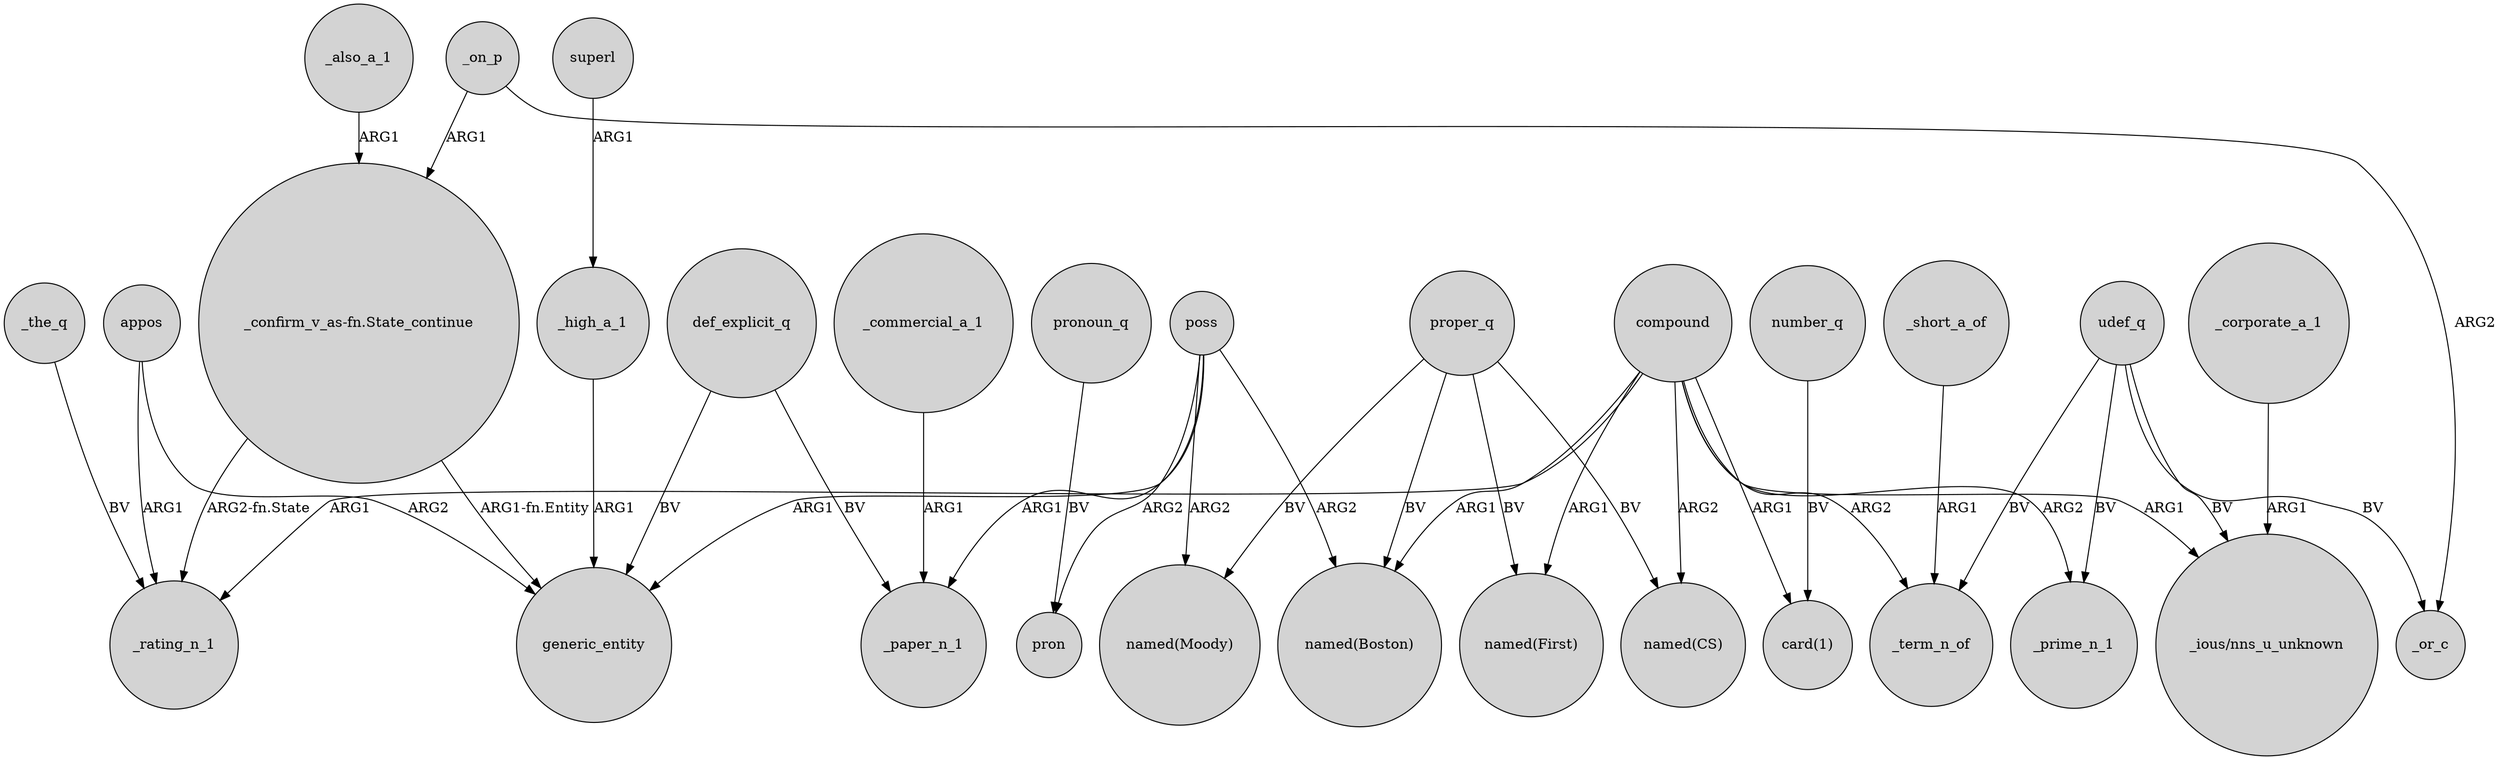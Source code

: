 digraph {
	node [shape=circle style=filled]
	udef_q -> _term_n_of [label=BV]
	poss -> _paper_n_1 [label=ARG1]
	appos -> _rating_n_1 [label=ARG1]
	def_explicit_q -> generic_entity [label=BV]
	compound -> _prime_n_1 [label=ARG2]
	number_q -> "card(1)" [label=BV]
	compound -> _term_n_of [label=ARG2]
	_high_a_1 -> generic_entity [label=ARG1]
	proper_q -> "named(First)" [label=BV]
	proper_q -> "named(Boston)" [label=BV]
	"_confirm_v_as-fn.State_continue" -> generic_entity [label="ARG1-fn.Entity"]
	def_explicit_q -> _paper_n_1 [label=BV]
	poss -> "named(Boston)" [label=ARG2]
	compound -> "named(Boston)" [label=ARG1]
	poss -> generic_entity [label=ARG1]
	udef_q -> _or_c [label=BV]
	pronoun_q -> pron [label=BV]
	poss -> pron [label=ARG2]
	poss -> "named(Moody)" [label=ARG2]
	appos -> generic_entity [label=ARG2]
	udef_q -> _prime_n_1 [label=BV]
	compound -> "named(CS)" [label=ARG2]
	_also_a_1 -> "_confirm_v_as-fn.State_continue" [label=ARG1]
	proper_q -> "named(Moody)" [label=BV]
	_the_q -> _rating_n_1 [label=BV]
	_on_p -> "_confirm_v_as-fn.State_continue" [label=ARG1]
	_short_a_of -> _term_n_of [label=ARG1]
	"_confirm_v_as-fn.State_continue" -> _rating_n_1 [label="ARG2-fn.State"]
	_on_p -> _or_c [label=ARG2]
	compound -> "_ious/nns_u_unknown" [label=ARG1]
	compound -> "card(1)" [label=ARG1]
	compound -> "named(First)" [label=ARG1]
	_commercial_a_1 -> _paper_n_1 [label=ARG1]
	_corporate_a_1 -> "_ious/nns_u_unknown" [label=ARG1]
	proper_q -> "named(CS)" [label=BV]
	udef_q -> "_ious/nns_u_unknown" [label=BV]
	superl -> _high_a_1 [label=ARG1]
	compound -> _rating_n_1 [label=ARG1]
}
